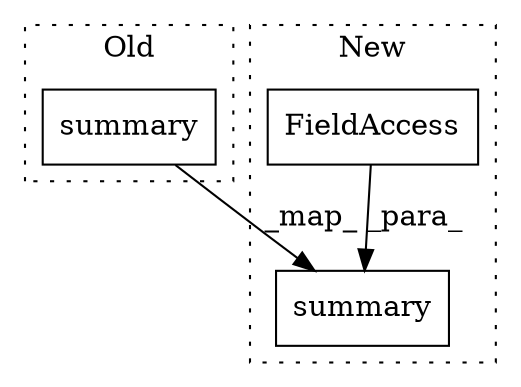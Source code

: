 digraph G {
subgraph cluster0 {
1 [label="summary" a="32" s="4502" l="9" shape="box"];
label = "Old";
style="dotted";
}
subgraph cluster1 {
2 [label="summary" a="32" s="4457,4473" l="8,1" shape="box"];
3 [label="FieldAccess" a="22" s="4465" l="8" shape="box"];
label = "New";
style="dotted";
}
1 -> 2 [label="_map_"];
3 -> 2 [label="_para_"];
}